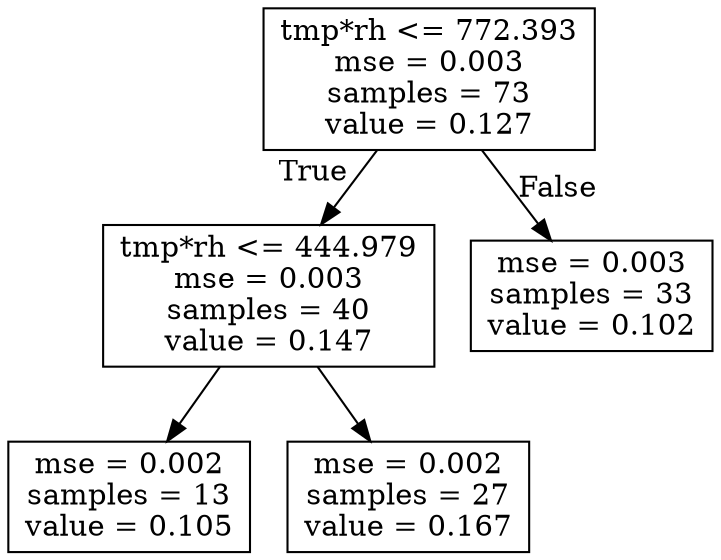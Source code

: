 digraph Tree {
node [shape=box] ;
0 [label="tmp*rh <= 772.393\nmse = 0.003\nsamples = 73\nvalue = 0.127"] ;
1 [label="tmp*rh <= 444.979\nmse = 0.003\nsamples = 40\nvalue = 0.147"] ;
0 -> 1 [labeldistance=2.5, labelangle=45, headlabel="True"] ;
2 [label="mse = 0.002\nsamples = 13\nvalue = 0.105"] ;
1 -> 2 ;
3 [label="mse = 0.002\nsamples = 27\nvalue = 0.167"] ;
1 -> 3 ;
4 [label="mse = 0.003\nsamples = 33\nvalue = 0.102"] ;
0 -> 4 [labeldistance=2.5, labelangle=-45, headlabel="False"] ;
}